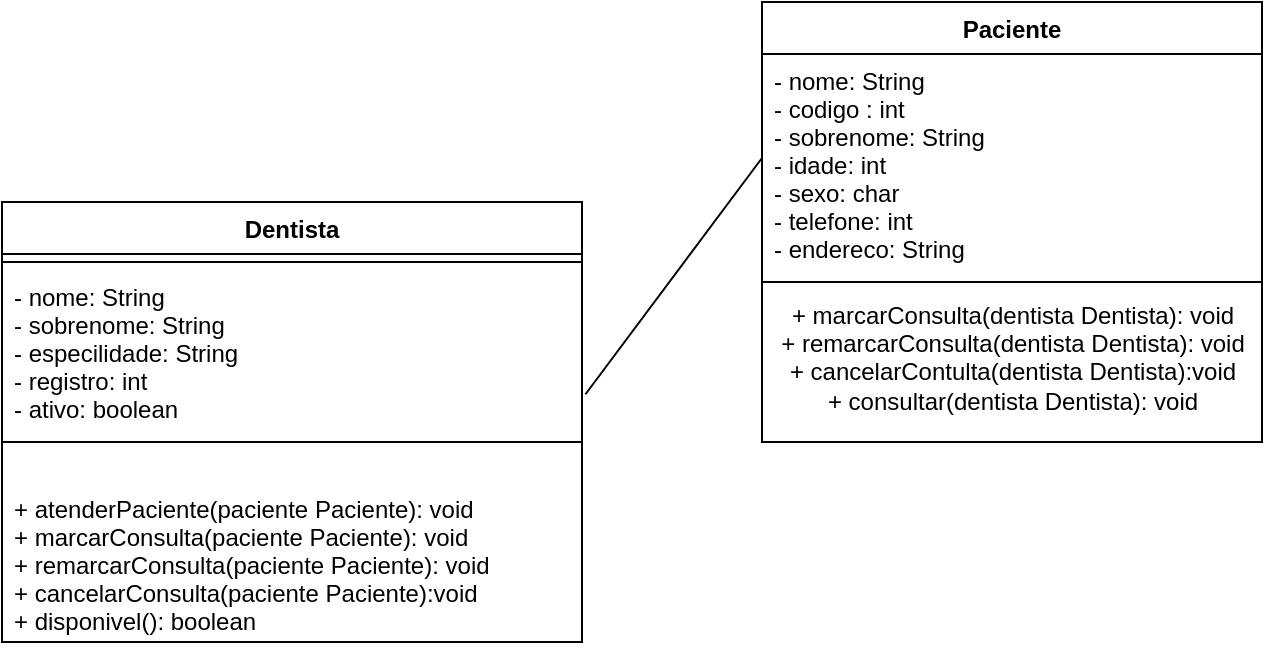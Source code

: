 <mxfile version="15.2.9" type="device"><diagram name="Page-1" id="c4acf3e9-155e-7222-9cf6-157b1a14988f"><mxGraphModel dx="925" dy="536" grid="1" gridSize="10" guides="1" tooltips="1" connect="1" arrows="1" fold="1" page="1" pageScale="1" pageWidth="850" pageHeight="1100" background="none" math="0" shadow="0"><root><mxCell id="0"/><mxCell id="1" parent="0"/><mxCell id="cszkH9ueCi0M229PjlPP-2" value="Dentista" style="swimlane;fontStyle=1;align=center;verticalAlign=top;childLayout=stackLayout;horizontal=1;startSize=26;horizontalStack=0;resizeParent=1;resizeParentMax=0;resizeLast=0;collapsible=1;marginBottom=0;" vertex="1" parent="1"><mxGeometry x="160" y="520" width="290" height="220" as="geometry"/></mxCell><mxCell id="cszkH9ueCi0M229PjlPP-4" value="" style="line;strokeWidth=1;fillColor=none;align=left;verticalAlign=middle;spacingTop=-1;spacingLeft=3;spacingRight=3;rotatable=0;labelPosition=right;points=[];portConstraint=eastwest;" vertex="1" parent="cszkH9ueCi0M229PjlPP-2"><mxGeometry y="26" width="290" height="8" as="geometry"/></mxCell><mxCell id="cszkH9ueCi0M229PjlPP-3" value="- nome: String&#10;- sobrenome: String&#10;- especilidade: String &#10;- registro: int&#10;- ativo: boolean&#10;&#10;" style="text;strokeColor=none;fillColor=none;align=left;verticalAlign=top;spacingLeft=4;spacingRight=4;overflow=hidden;rotatable=0;points=[[0,0.5],[1,0.5]];portConstraint=eastwest;" vertex="1" parent="cszkH9ueCi0M229PjlPP-2"><mxGeometry y="34" width="290" height="106" as="geometry"/></mxCell><mxCell id="cszkH9ueCi0M229PjlPP-5" value="+ atenderPaciente(paciente Paciente): void&#10;+ marcarConsulta(paciente Paciente): void&#10;+ remarcarConsulta(paciente Paciente): void&#10;+ cancelarConsulta(paciente Paciente):void&#10;+ disponivel(): boolean&#10;" style="text;strokeColor=none;fillColor=none;align=left;verticalAlign=top;spacingLeft=4;spacingRight=4;overflow=hidden;rotatable=0;points=[[0,0.5],[1,0.5]];portConstraint=eastwest;" vertex="1" parent="cszkH9ueCi0M229PjlPP-2"><mxGeometry y="140" width="290" height="80" as="geometry"/></mxCell><mxCell id="cszkH9ueCi0M229PjlPP-6" value="" style="line;strokeWidth=1;fillColor=none;align=left;verticalAlign=middle;spacingTop=-1;spacingLeft=3;spacingRight=3;rotatable=0;labelPosition=right;points=[];portConstraint=eastwest;" vertex="1" parent="1"><mxGeometry x="160" y="530" width="290" height="220" as="geometry"/></mxCell><mxCell id="cszkH9ueCi0M229PjlPP-7" value="Paciente" style="swimlane;fontStyle=1;align=center;verticalAlign=top;childLayout=stackLayout;horizontal=1;startSize=26;horizontalStack=0;resizeParent=1;resizeParentMax=0;resizeLast=0;collapsible=1;marginBottom=0;" vertex="1" parent="1"><mxGeometry x="540" y="420" width="250" height="220" as="geometry"/></mxCell><mxCell id="cszkH9ueCi0M229PjlPP-8" value="- nome: String&#10;- codigo : int&#10;- sobrenome: String&#10;- idade: int&#10;- sexo: char&#10;- telefone: int&#10;- endereco: String &#10;" style="text;strokeColor=none;fillColor=none;align=left;verticalAlign=top;spacingLeft=4;spacingRight=4;overflow=hidden;rotatable=0;points=[[0,0.5],[1,0.5]];portConstraint=eastwest;" vertex="1" parent="cszkH9ueCi0M229PjlPP-7"><mxGeometry y="26" width="250" height="104" as="geometry"/></mxCell><mxCell id="cszkH9ueCi0M229PjlPP-13" value="" style="line;strokeWidth=1;fillColor=none;align=left;verticalAlign=middle;spacingTop=-1;spacingLeft=3;spacingRight=3;rotatable=0;labelPosition=right;points=[];portConstraint=eastwest;" vertex="1" parent="cszkH9ueCi0M229PjlPP-7"><mxGeometry y="130" width="250" height="20" as="geometry"/></mxCell><mxCell id="cszkH9ueCi0M229PjlPP-14" value="+ marcarConsulta(dentista Dentista): void&lt;br style=&quot;padding: 0px ; margin: 0px&quot;&gt;+ remarcarConsulta(dentista Dentista): void&lt;br style=&quot;padding: 0px ; margin: 0px&quot;&gt;+ cancelarContulta(dentista&amp;nbsp;Dentista):void&lt;br&gt;+ consultar(dentista Dentista): void&lt;div style=&quot;padding: 0px ; margin: 0px&quot;&gt;&lt;br style=&quot;padding: 0px ; margin: 0px ; text-align: left&quot;&gt;&lt;/div&gt;" style="text;html=1;align=center;verticalAlign=middle;resizable=0;points=[];autosize=1;strokeColor=none;fillColor=none;" vertex="1" parent="cszkH9ueCi0M229PjlPP-7"><mxGeometry y="150" width="250" height="70" as="geometry"/></mxCell><mxCell id="cszkH9ueCi0M229PjlPP-11" value="" style="endArrow=none;html=1;entryX=0;entryY=0.5;entryDx=0;entryDy=0;exitX=1.006;exitY=0.586;exitDx=0;exitDy=0;exitPerimeter=0;" edge="1" parent="1" source="cszkH9ueCi0M229PjlPP-3" target="cszkH9ueCi0M229PjlPP-8"><mxGeometry width="50" height="50" relative="1" as="geometry"><mxPoint x="400" y="670" as="sourcePoint"/><mxPoint x="450" y="620" as="targetPoint"/></mxGeometry></mxCell></root></mxGraphModel></diagram></mxfile>